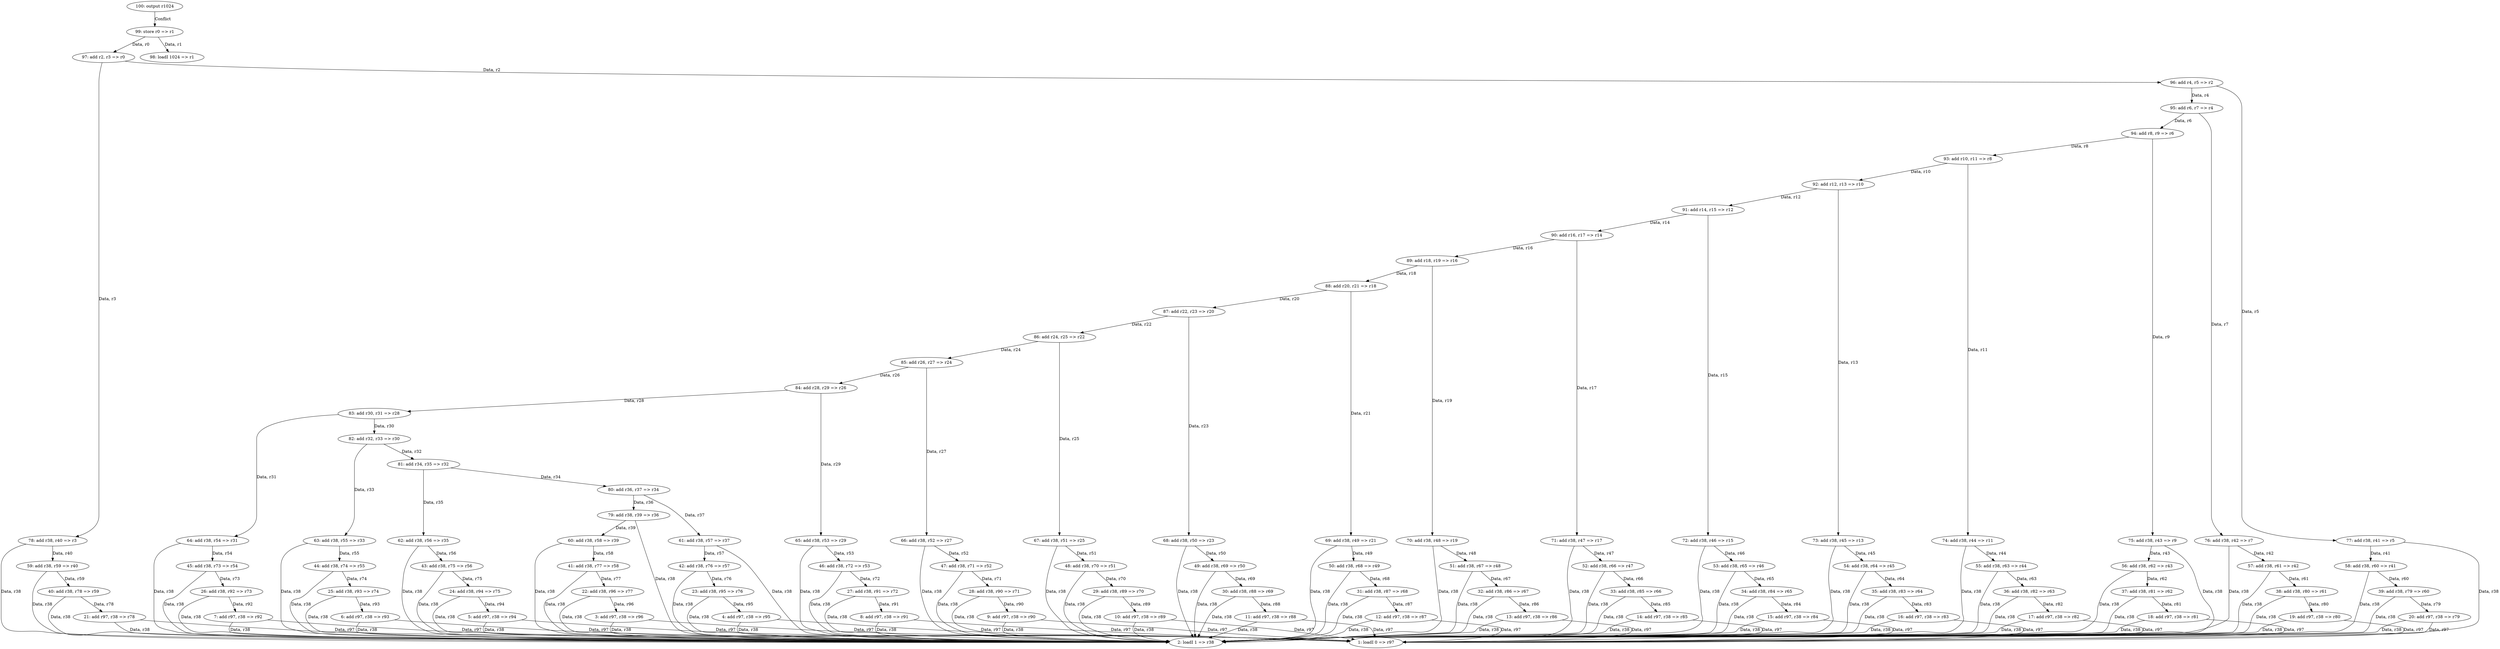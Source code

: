 digraph DependenceGraph{
1[label="1: loadI 0 => r97"];
2[label="2: loadI 1 => r38"];
3[label="3: add r97, r38 => r96"];
4[label="4: add r97, r38 => r95"];
5[label="5: add r97, r38 => r94"];
6[label="6: add r97, r38 => r93"];
7[label="7: add r97, r38 => r92"];
8[label="8: add r97, r38 => r91"];
9[label="9: add r97, r38 => r90"];
10[label="10: add r97, r38 => r89"];
11[label="11: add r97, r38 => r88"];
12[label="12: add r97, r38 => r87"];
13[label="13: add r97, r38 => r86"];
14[label="14: add r97, r38 => r85"];
15[label="15: add r97, r38 => r84"];
16[label="16: add r97, r38 => r83"];
17[label="17: add r97, r38 => r82"];
18[label="18: add r97, r38 => r81"];
19[label="19: add r97, r38 => r80"];
20[label="20: add r97, r38 => r79"];
21[label="21: add r97, r38 => r78"];
22[label="22: add r38, r96 => r77"];
23[label="23: add r38, r95 => r76"];
24[label="24: add r38, r94 => r75"];
25[label="25: add r38, r93 => r74"];
26[label="26: add r38, r92 => r73"];
27[label="27: add r38, r91 => r72"];
28[label="28: add r38, r90 => r71"];
29[label="29: add r38, r89 => r70"];
30[label="30: add r38, r88 => r69"];
31[label="31: add r38, r87 => r68"];
32[label="32: add r38, r86 => r67"];
33[label="33: add r38, r85 => r66"];
34[label="34: add r38, r84 => r65"];
35[label="35: add r38, r83 => r64"];
36[label="36: add r38, r82 => r63"];
37[label="37: add r38, r81 => r62"];
38[label="38: add r38, r80 => r61"];
39[label="39: add r38, r79 => r60"];
40[label="40: add r38, r78 => r59"];
41[label="41: add r38, r77 => r58"];
42[label="42: add r38, r76 => r57"];
43[label="43: add r38, r75 => r56"];
44[label="44: add r38, r74 => r55"];
45[label="45: add r38, r73 => r54"];
46[label="46: add r38, r72 => r53"];
47[label="47: add r38, r71 => r52"];
48[label="48: add r38, r70 => r51"];
49[label="49: add r38, r69 => r50"];
50[label="50: add r38, r68 => r49"];
51[label="51: add r38, r67 => r48"];
52[label="52: add r38, r66 => r47"];
53[label="53: add r38, r65 => r46"];
54[label="54: add r38, r64 => r45"];
55[label="55: add r38, r63 => r44"];
56[label="56: add r38, r62 => r43"];
57[label="57: add r38, r61 => r42"];
58[label="58: add r38, r60 => r41"];
59[label="59: add r38, r59 => r40"];
60[label="60: add r38, r58 => r39"];
61[label="61: add r38, r57 => r37"];
62[label="62: add r38, r56 => r35"];
63[label="63: add r38, r55 => r33"];
64[label="64: add r38, r54 => r31"];
65[label="65: add r38, r53 => r29"];
66[label="66: add r38, r52 => r27"];
67[label="67: add r38, r51 => r25"];
68[label="68: add r38, r50 => r23"];
69[label="69: add r38, r49 => r21"];
70[label="70: add r38, r48 => r19"];
71[label="71: add r38, r47 => r17"];
72[label="72: add r38, r46 => r15"];
73[label="73: add r38, r45 => r13"];
74[label="74: add r38, r44 => r11"];
75[label="75: add r38, r43 => r9"];
76[label="76: add r38, r42 => r7"];
77[label="77: add r38, r41 => r5"];
78[label="78: add r38, r40 => r3"];
79[label="79: add r38, r39 => r36"];
80[label="80: add r36, r37 => r34"];
81[label="81: add r34, r35 => r32"];
82[label="82: add r32, r33 => r30"];
83[label="83: add r30, r31 => r28"];
84[label="84: add r28, r29 => r26"];
85[label="85: add r26, r27 => r24"];
86[label="86: add r24, r25 => r22"];
87[label="87: add r22, r23 => r20"];
88[label="88: add r20, r21 => r18"];
89[label="89: add r18, r19 => r16"];
90[label="90: add r16, r17 => r14"];
91[label="91: add r14, r15 => r12"];
92[label="92: add r12, r13 => r10"];
93[label="93: add r10, r11 => r8"];
94[label="94: add r8, r9 => r6"];
95[label="95: add r6, r7 => r4"];
96[label="96: add r4, r5 => r2"];
97[label="97: add r2, r3 => r0"];
98[label="98: loadI 1024 => r1"];
99[label="99: store r0 => r1"];
100[label="100: output r1024"];
3 -> 1[label="Data, r97"];
3 -> 2[label="Data, r38"];
4 -> 1[label="Data, r97"];
4 -> 2[label="Data, r38"];
5 -> 1[label="Data, r97"];
5 -> 2[label="Data, r38"];
6 -> 1[label="Data, r97"];
6 -> 2[label="Data, r38"];
7 -> 1[label="Data, r97"];
7 -> 2[label="Data, r38"];
8 -> 1[label="Data, r97"];
8 -> 2[label="Data, r38"];
9 -> 1[label="Data, r97"];
9 -> 2[label="Data, r38"];
10 -> 1[label="Data, r97"];
10 -> 2[label="Data, r38"];
11 -> 1[label="Data, r97"];
11 -> 2[label="Data, r38"];
12 -> 1[label="Data, r97"];
12 -> 2[label="Data, r38"];
13 -> 1[label="Data, r97"];
13 -> 2[label="Data, r38"];
14 -> 1[label="Data, r97"];
14 -> 2[label="Data, r38"];
15 -> 1[label="Data, r97"];
15 -> 2[label="Data, r38"];
16 -> 1[label="Data, r97"];
16 -> 2[label="Data, r38"];
17 -> 1[label="Data, r97"];
17 -> 2[label="Data, r38"];
18 -> 1[label="Data, r97"];
18 -> 2[label="Data, r38"];
19 -> 1[label="Data, r97"];
19 -> 2[label="Data, r38"];
20 -> 1[label="Data, r97"];
20 -> 2[label="Data, r38"];
21 -> 1[label="Data, r97"];
21 -> 2[label="Data, r38"];
22 -> 2[label="Data, r38"];
22 -> 3[label="Data, r96"];
23 -> 2[label="Data, r38"];
23 -> 4[label="Data, r95"];
24 -> 2[label="Data, r38"];
24 -> 5[label="Data, r94"];
25 -> 2[label="Data, r38"];
25 -> 6[label="Data, r93"];
26 -> 2[label="Data, r38"];
26 -> 7[label="Data, r92"];
27 -> 2[label="Data, r38"];
27 -> 8[label="Data, r91"];
28 -> 2[label="Data, r38"];
28 -> 9[label="Data, r90"];
29 -> 2[label="Data, r38"];
29 -> 10[label="Data, r89"];
30 -> 2[label="Data, r38"];
30 -> 11[label="Data, r88"];
31 -> 2[label="Data, r38"];
31 -> 12[label="Data, r87"];
32 -> 2[label="Data, r38"];
32 -> 13[label="Data, r86"];
33 -> 2[label="Data, r38"];
33 -> 14[label="Data, r85"];
34 -> 2[label="Data, r38"];
34 -> 15[label="Data, r84"];
35 -> 2[label="Data, r38"];
35 -> 16[label="Data, r83"];
36 -> 2[label="Data, r38"];
36 -> 17[label="Data, r82"];
37 -> 2[label="Data, r38"];
37 -> 18[label="Data, r81"];
38 -> 2[label="Data, r38"];
38 -> 19[label="Data, r80"];
39 -> 2[label="Data, r38"];
39 -> 20[label="Data, r79"];
40 -> 2[label="Data, r38"];
40 -> 21[label="Data, r78"];
41 -> 2[label="Data, r38"];
41 -> 22[label="Data, r77"];
42 -> 2[label="Data, r38"];
42 -> 23[label="Data, r76"];
43 -> 2[label="Data, r38"];
43 -> 24[label="Data, r75"];
44 -> 2[label="Data, r38"];
44 -> 25[label="Data, r74"];
45 -> 2[label="Data, r38"];
45 -> 26[label="Data, r73"];
46 -> 2[label="Data, r38"];
46 -> 27[label="Data, r72"];
47 -> 2[label="Data, r38"];
47 -> 28[label="Data, r71"];
48 -> 2[label="Data, r38"];
48 -> 29[label="Data, r70"];
49 -> 2[label="Data, r38"];
49 -> 30[label="Data, r69"];
50 -> 2[label="Data, r38"];
50 -> 31[label="Data, r68"];
51 -> 2[label="Data, r38"];
51 -> 32[label="Data, r67"];
52 -> 2[label="Data, r38"];
52 -> 33[label="Data, r66"];
53 -> 2[label="Data, r38"];
53 -> 34[label="Data, r65"];
54 -> 2[label="Data, r38"];
54 -> 35[label="Data, r64"];
55 -> 2[label="Data, r38"];
55 -> 36[label="Data, r63"];
56 -> 2[label="Data, r38"];
56 -> 37[label="Data, r62"];
57 -> 2[label="Data, r38"];
57 -> 38[label="Data, r61"];
58 -> 2[label="Data, r38"];
58 -> 39[label="Data, r60"];
59 -> 2[label="Data, r38"];
59 -> 40[label="Data, r59"];
60 -> 2[label="Data, r38"];
60 -> 41[label="Data, r58"];
61 -> 2[label="Data, r38"];
61 -> 42[label="Data, r57"];
62 -> 2[label="Data, r38"];
62 -> 43[label="Data, r56"];
63 -> 2[label="Data, r38"];
63 -> 44[label="Data, r55"];
64 -> 2[label="Data, r38"];
64 -> 45[label="Data, r54"];
65 -> 2[label="Data, r38"];
65 -> 46[label="Data, r53"];
66 -> 2[label="Data, r38"];
66 -> 47[label="Data, r52"];
67 -> 2[label="Data, r38"];
67 -> 48[label="Data, r51"];
68 -> 2[label="Data, r38"];
68 -> 49[label="Data, r50"];
69 -> 2[label="Data, r38"];
69 -> 50[label="Data, r49"];
70 -> 2[label="Data, r38"];
70 -> 51[label="Data, r48"];
71 -> 2[label="Data, r38"];
71 -> 52[label="Data, r47"];
72 -> 2[label="Data, r38"];
72 -> 53[label="Data, r46"];
73 -> 2[label="Data, r38"];
73 -> 54[label="Data, r45"];
74 -> 2[label="Data, r38"];
74 -> 55[label="Data, r44"];
75 -> 2[label="Data, r38"];
75 -> 56[label="Data, r43"];
76 -> 2[label="Data, r38"];
76 -> 57[label="Data, r42"];
77 -> 2[label="Data, r38"];
77 -> 58[label="Data, r41"];
78 -> 2[label="Data, r38"];
78 -> 59[label="Data, r40"];
79 -> 2[label="Data, r38"];
79 -> 60[label="Data, r39"];
80 -> 79[label="Data, r36"];
80 -> 61[label="Data, r37"];
81 -> 80[label="Data, r34"];
81 -> 62[label="Data, r35"];
82 -> 81[label="Data, r32"];
82 -> 63[label="Data, r33"];
83 -> 82[label="Data, r30"];
83 -> 64[label="Data, r31"];
84 -> 83[label="Data, r28"];
84 -> 65[label="Data, r29"];
85 -> 84[label="Data, r26"];
85 -> 66[label="Data, r27"];
86 -> 85[label="Data, r24"];
86 -> 67[label="Data, r25"];
87 -> 86[label="Data, r22"];
87 -> 68[label="Data, r23"];
88 -> 87[label="Data, r20"];
88 -> 69[label="Data, r21"];
89 -> 88[label="Data, r18"];
89 -> 70[label="Data, r19"];
90 -> 89[label="Data, r16"];
90 -> 71[label="Data, r17"];
91 -> 90[label="Data, r14"];
91 -> 72[label="Data, r15"];
92 -> 91[label="Data, r12"];
92 -> 73[label="Data, r13"];
93 -> 92[label="Data, r10"];
93 -> 74[label="Data, r11"];
94 -> 93[label="Data, r8"];
94 -> 75[label="Data, r9"];
95 -> 94[label="Data, r6"];
95 -> 76[label="Data, r7"];
96 -> 95[label="Data, r4"];
96 -> 77[label="Data, r5"];
97 -> 96[label="Data, r2"];
97 -> 78[label="Data, r3"];
99 -> 97[label="Data, r0"];
99 -> 98[label="Data, r1"];
100 -> 99[label="Conflict"];
}